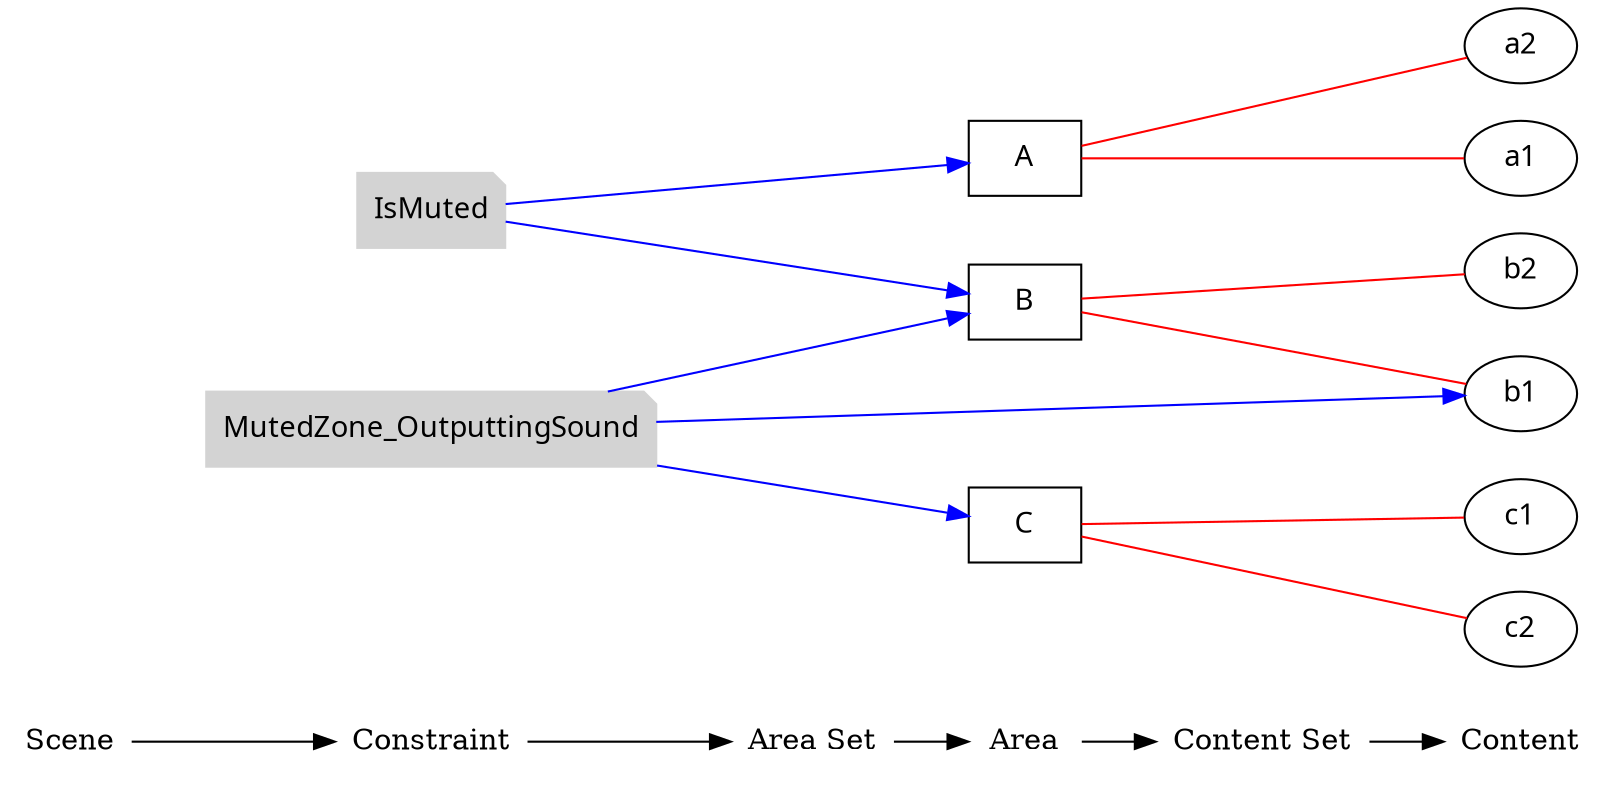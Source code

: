 digraph rule_objects_graph {
	rankdir = LR;
	charset="utf-8";
	clusterrank = global;
	
	node [shape = plaintext];
	Scene -> Constraint -> "Area Set" -> Area -> "Content Set" -> Content; 
	{ rank = same;
		node [shape = box];
		{
			Area;

			e1 [label="A", fontname="Meiryo UI"];
			e2 [label="B", fontname="Meiryo UI"];
			e3 [label="C", fontname="Meiryo UI"];
		}
	}
	
	{ rank = same;
		node [shape = ellipse];
		{
			Content;

			e4 [label="a1", fontname="Meiryo UI"];
			e5 [label="a2", fontname="Meiryo UI"];
			e6 [label="b1", fontname="Meiryo UI"];
			e7 [label="b2", fontname="Meiryo UI"];
			e8 [label="c1", fontname="Meiryo UI"];
			e9 [label="c2", fontname="Meiryo UI"];

		}
	}
	
	{
		subgraph subareaset {
			"Area Set";
			node [shape = box, style = filled, color = lightpink];


		}
	}


	
	{
		subgraph subcontentset {
			"Content Set";
			node [shape = ellipse, style = filled, color = palegreen];


		}
	}



	

	

	e1 -> e4 [dir=none, color=red];
	e1 -> e5 [dir=none, color=red];
	e2 -> e6 [dir=none, color=red];
	e2 -> e7 [dir=none, color=red];
	e3 -> e8 [dir=none, color=red];
	e3 -> e9 [dir=none, color=red];
	

	

	subgraph scene { rank = same;
		node [shape = circle, style = filled, color = lightblue];
		{
			"Scene";

		}
	}

	{ rank = same;
		node [shape = note, style = filled, color = lightgrey];
		{
			"Constraint";
			e10 [label="IsMuted", fontname="Meiryo UI"];
			e11 [label="MutedZone_OutputtingSound", fontname="Meiryo UI"];
		}
	}
	
	{ rank = same;
		node [shape = note, style = filled, color = lavenderblush2];
		{
			"Constraint";
		}
	}

	{ rank = same;
		node [shape = note, style = filled, color = lightpink2];
		{
			"Constraint";
		}
	}

	e10 -> e1 [color=blue];
	e10 -> e2 [color=blue];
	e11 -> e3 [color=blue];
	e11 -> e6 [color=blue];
	e11 -> e2 [color=blue];
	

	

	
}

